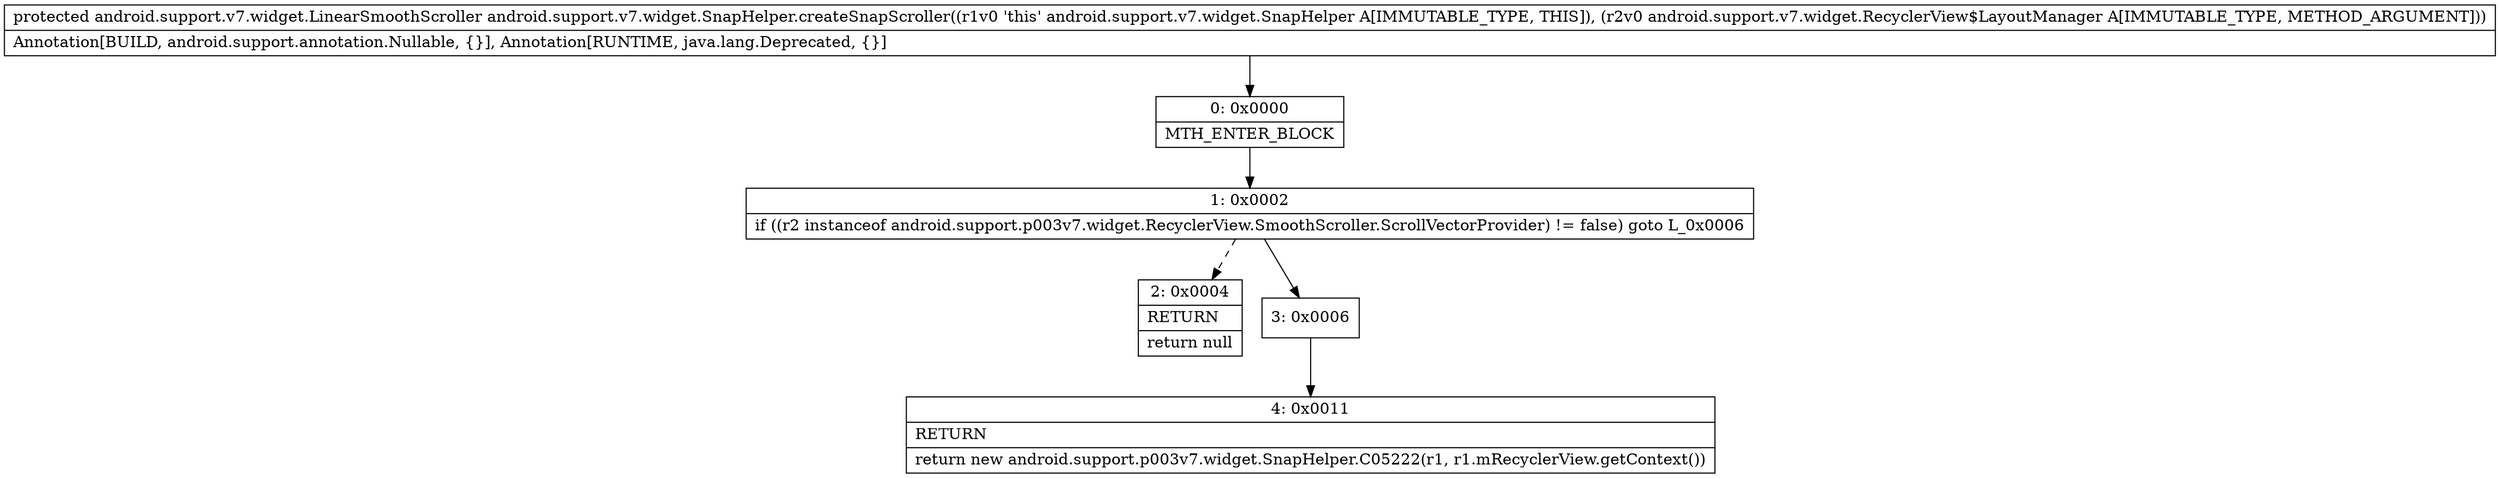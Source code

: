 digraph "CFG forandroid.support.v7.widget.SnapHelper.createSnapScroller(Landroid\/support\/v7\/widget\/RecyclerView$LayoutManager;)Landroid\/support\/v7\/widget\/LinearSmoothScroller;" {
Node_0 [shape=record,label="{0\:\ 0x0000|MTH_ENTER_BLOCK\l}"];
Node_1 [shape=record,label="{1\:\ 0x0002|if ((r2 instanceof android.support.p003v7.widget.RecyclerView.SmoothScroller.ScrollVectorProvider) != false) goto L_0x0006\l}"];
Node_2 [shape=record,label="{2\:\ 0x0004|RETURN\l|return null\l}"];
Node_3 [shape=record,label="{3\:\ 0x0006}"];
Node_4 [shape=record,label="{4\:\ 0x0011|RETURN\l|return new android.support.p003v7.widget.SnapHelper.C05222(r1, r1.mRecyclerView.getContext())\l}"];
MethodNode[shape=record,label="{protected android.support.v7.widget.LinearSmoothScroller android.support.v7.widget.SnapHelper.createSnapScroller((r1v0 'this' android.support.v7.widget.SnapHelper A[IMMUTABLE_TYPE, THIS]), (r2v0 android.support.v7.widget.RecyclerView$LayoutManager A[IMMUTABLE_TYPE, METHOD_ARGUMENT]))  | Annotation[BUILD, android.support.annotation.Nullable, \{\}], Annotation[RUNTIME, java.lang.Deprecated, \{\}]\l}"];
MethodNode -> Node_0;
Node_0 -> Node_1;
Node_1 -> Node_2[style=dashed];
Node_1 -> Node_3;
Node_3 -> Node_4;
}

